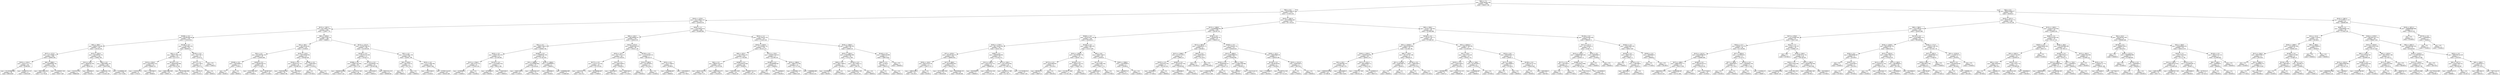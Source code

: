 digraph Tree {
node [shape=box] ;
0 [label="X[4] <= 7.5\nmse = 6306788585.349\nsamples = 1460\nvalue = 180921.196"] ;
1 [label="X[4] <= 6.5\nmse = 2426928665.05\nsamples = 1231\nvalue = 157832.433"] ;
0 -> 1 [labeldistance=2.5, labelangle=45, headlabel="True"] ;
2 [label="X[16] <= 1378.5\nmse = 1411538921.037\nsamples = 912\nvalue = 140383.976"] ;
1 -> 2 ;
3 [label="X[12] <= 1007.5\nmse = 837746927.031\nsamples = 564\nvalue = 124907.778"] ;
2 -> 3 ;
4 [label="X[196] <= 0.5\nmse = 641983560.06\nsamples = 376\nvalue = 113919.918"] ;
3 -> 4 ;
5 [label="X[9] <= 369.5\nmse = 469947374.685\nsamples = 320\nvalue = 119154.316"] ;
4 -> 5 ;
6 [label="X[27] <= 227.0\nmse = 415724968.13\nsamples = 164\nvalue = 109902.061"] ;
5 -> 6 ;
7 [label="X[16] <= 1324.5\nmse = 418221111.111\nsamples = 36\nvalue = 95566.667"] ;
6 -> 7 ;
8 [label="mse = 251193388.889\nsamples = 30\nvalue = 89916.667"] ;
7 -> 8 ;
9 [label="mse = 295684722.222\nsamples = 6\nvalue = 123816.667"] ;
7 -> 9 ;
10 [label="X[6] <= 1989.5\nmse = 340969409.785\nsamples = 128\nvalue = 113933.891"] ;
6 -> 10 ;
11 [label="mse = 289470691.814\nsamples = 125\nvalue = 112778.44"] ;
10 -> 11 ;
12 [label="mse = 113298397.556\nsamples = 3\nvalue = 162077.667"] ;
10 -> 12 ;
13 [label="X[13] <= 645.0\nmse = 342346979.735\nsamples = 156\nvalue = 128881.045"] ;
5 -> 13 ;
14 [label="X[11] <= 86.5\nmse = 18648163.265\nsamples = 7\nvalue = 86342.857"] ;
13 -> 14 ;
15 [label="mse = 1555555.556\nsamples = 3\nvalue = 90666.667"] ;
14 -> 15 ;
16 [label="mse = 6930000.0\nsamples = 4\nvalue = 83100.0"] ;
14 -> 16 ;
17 [label="X[4] <= 4.5\nmse = 268550605.162\nsamples = 149\nvalue = 130879.483"] ;
13 -> 17 ;
18 [label="mse = 236694501.134\nsamples = 21\nvalue = 113245.238"] ;
17 -> 18 ;
19 [label="mse = 214388905.49\nsamples = 128\nvalue = 133772.602"] ;
17 -> 19 ;
20 [label="X[126] <= 0.5\nmse = 573823485.316\nsamples = 56\nvalue = 84009.071"] ;
4 -> 20 ;
21 [label="X[4] <= 3.5\nmse = 462971929.148\nsamples = 52\nvalue = 87275.077"] ;
20 -> 21 ;
22 [label="X[13] <= 924.0\nmse = 335819053.254\nsamples = 13\nvalue = 69469.231"] ;
21 -> 22 ;
23 [label="mse = 131824375.0\nsamples = 8\nvalue = 57025.0"] ;
22 -> 23 ;
24 [label="mse = 17997600.0\nsamples = 5\nvalue = 89380.0"] ;
22 -> 24 ;
25 [label="X[113] <= 0.5\nmse = 364445928.999\nsamples = 39\nvalue = 93210.359"] ;
21 -> 25 ;
26 [label="mse = 248812460.938\nsamples = 24\nvalue = 100831.25"] ;
25 -> 26 ;
27 [label="mse = 307855080.996\nsamples = 15\nvalue = 81016.933"] ;
25 -> 27 ;
28 [label="X[192] <= 0.5\nmse = 73537591.5\nsamples = 4\nvalue = 41551.0"] ;
20 -> 28 ;
29 [label="X[21] <= 2.5\nmse = 5351738.0\nsamples = 3\nvalue = 36737.0"] ;
28 -> 29 ;
30 [label="mse = 42230.25\nsamples = 2\nvalue = 35105.5"] ;
29 -> 30 ;
31 [label="mse = 0.0\nsamples = 1\nvalue = 40000.0"] ;
29 -> 31 ;
32 [label="mse = 0.0\nsamples = 1\nvalue = 55993.0"] ;
28 -> 32 ;
33 [label="X[6] <= 1958.5\nmse = 504875149.154\nsamples = 188\nvalue = 146883.5"] ;
3 -> 33 ;
34 [label="X[2] <= 68.5\nmse = 382140219.44\nsamples = 50\nvalue = 131856.6"] ;
33 -> 34 ;
35 [label="X[5] <= 4.5\nmse = 422186794.136\nsamples = 18\nvalue = 116404.444"] ;
34 -> 35 ;
36 [label="X[249] <= 0.5\nmse = 156250000.0\nsamples = 2\nvalue = 72500.0"] ;
35 -> 36 ;
37 [label="mse = 0.0\nsamples = 1\nvalue = 85000.0"] ;
36 -> 37 ;
38 [label="mse = 0.0\nsamples = 1\nvalue = 60000.0"] ;
36 -> 38 ;
39 [label="X[303] <= 0.5\nmse = 184360109.375\nsamples = 16\nvalue = 121892.5"] ;
35 -> 39 ;
40 [label="mse = 101676041.667\nsamples = 6\nvalue = 135800.0"] ;
39 -> 40 ;
41 [label="mse = 48288736.0\nsamples = 10\nvalue = 113548.0"] ;
39 -> 41 ;
42 [label="X[14] <= 110.0\nmse = 149758356.934\nsamples = 32\nvalue = 140548.438"] ;
34 -> 42 ;
43 [label="X[245] <= 0.5\nmse = 104545747.222\nsamples = 30\nvalue = 142368.333"] ;
42 -> 43 ;
44 [label="mse = 76303300.383\nsamples = 28\nvalue = 140826.786"] ;
43 -> 44 ;
45 [label="mse = 902500.0\nsamples = 2\nvalue = 163950.0"] ;
43 -> 45 ;
46 [label="X[198] <= 0.5\nmse = 33062500.0\nsamples = 2\nvalue = 113250.0"] ;
42 -> 46 ;
47 [label="mse = 0.0\nsamples = 1\nvalue = 107500.0"] ;
46 -> 47 ;
48 [label="mse = 0.0\nsamples = 1\nvalue = 119000.0"] ;
46 -> 48 ;
49 [label="X[13] <= 1151.0\nmse = 437887038.101\nsamples = 138\nvalue = 152328.029"] ;
33 -> 49 ;
50 [label="X[145] <= 0.5\nmse = 261355273.438\nsamples = 72\nvalue = 142543.75"] ;
49 -> 50 ;
51 [label="X[299] <= 0.5\nmse = 229657245.095\nsamples = 58\nvalue = 139111.207"] ;
50 -> 51 ;
52 [label="mse = 284649234.694\nsamples = 14\nvalue = 126107.143"] ;
51 -> 52 ;
53 [label="mse = 141233237.345\nsamples = 44\nvalue = 143248.864"] ;
51 -> 53 ;
54 [label="X[121] <= 0.5\nmse = 141639438.776\nsamples = 14\nvalue = 156764.286"] ;
50 -> 54 ;
55 [label="mse = 49702500.0\nsamples = 2\nvalue = 136950.0"] ;
54 -> 55 ;
56 [label="mse = 80622222.222\nsamples = 12\nvalue = 160066.667"] ;
54 -> 56 ;
57 [label="X[5] <= 4.5\nmse = 412102981.258\nsamples = 66\nvalue = 163001.788"] ;
49 -> 57 ;
58 [label="X[0] <= 628.0\nmse = 26827220.25\nsamples = 2\nvalue = 103779.5"] ;
57 -> 58 ;
59 [label="mse = 0.0\nsamples = 1\nvalue = 98600.0"] ;
58 -> 59 ;
60 [label="mse = 0.0\nsamples = 1\nvalue = 108959.0"] ;
58 -> 60 ;
61 [label="X[23] <= 4.5\nmse = 311115290.594\nsamples = 64\nvalue = 164852.484"] ;
57 -> 61 ;
62 [label="mse = 178222500.0\nsamples = 2\nvalue = 221650.0"] ;
61 -> 62 ;
63 [label="mse = 207982124.632\nsamples = 62\nvalue = 163020.306"] ;
61 -> 63 ;
64 [label="X[26] <= 1.5\nmse = 1324189529.34\nsamples = 348\nvalue = 165466.089"] ;
2 -> 64 ;
65 [label="X[9] <= 142.5\nmse = 865288483.417\nsamples = 101\nvalue = 140816.297"] ;
64 -> 65 ;
66 [label="X[5] <= 4.5\nmse = 466675166.29\nsamples = 55\nvalue = 126004.764"] ;
65 -> 66 ;
67 [label="X[53] <= 0.5\nmse = 292051597.633\nsamples = 13\nvalue = 107338.462"] ;
66 -> 67 ;
68 [label="X[12] <= 1764.0\nmse = 108722222.222\nsamples = 6\nvalue = 121833.333"] ;
67 -> 68 ;
69 [label="mse = 42300000.0\nsamples = 5\nvalue = 118000.0"] ;
68 -> 69 ;
70 [label="mse = 0.0\nsamples = 1\nvalue = 141000.0"] ;
68 -> 70 ;
71 [label="X[152] <= 0.5\nmse = 114744081.633\nsamples = 7\nvalue = 94914.286"] ;
67 -> 71 ;
72 [label="mse = 43760000.0\nsamples = 5\nvalue = 89300.0"] ;
71 -> 72 ;
73 [label="mse = 16402500.0\nsamples = 2\nvalue = 108950.0"] ;
71 -> 73 ;
74 [label="X[204] <= 0.5\nmse = 379496267.293\nsamples = 42\nvalue = 131782.429"] ;
66 -> 74 ;
75 [label="X[3] <= 6060.0\nmse = 314762990.894\nsamples = 37\nvalue = 135158.432"] ;
74 -> 75 ;
76 [label="mse = 104812500.0\nsamples = 6\nvalue = 112650.0"] ;
75 -> 76 ;
77 [label="mse = 238362403.507\nsamples = 31\nvalue = 139514.903"] ;
75 -> 77 ;
78 [label="X[16] <= 1484.0\nmse = 150060000.0\nsamples = 5\nvalue = 106800.0"] ;
74 -> 78 ;
79 [label="mse = 16000000.0\nsamples = 2\nvalue = 93500.0"] ;
78 -> 79 ;
80 [label="mse = 42888888.889\nsamples = 3\nvalue = 115666.667"] ;
78 -> 80 ;
81 [label="X[14] <= 873.0\nmse = 765963030.019\nsamples = 46\nvalue = 158525.739"] ;
65 -> 81 ;
82 [label="X[35] <= 10.5\nmse = 347778712.51\nsamples = 39\nvalue = 151238.051"] ;
81 -> 82 ;
83 [label="X[277] <= 0.5\nmse = 214151714.534\nsamples = 35\nvalue = 147379.543"] ;
82 -> 83 ;
84 [label="mse = 143510107.75\nsamples = 32\nvalue = 145174.5"] ;
83 -> 84 ;
85 [label="mse = 362586666.667\nsamples = 3\nvalue = 170900.0"] ;
83 -> 85 ;
86 [label="X[21] <= 2.5\nmse = 246875000.0\nsamples = 4\nvalue = 185000.0"] ;
82 -> 86 ;
87 [label="mse = 76562500.0\nsamples = 2\nvalue = 198750.0"] ;
86 -> 87 ;
88 [label="mse = 39062500.0\nsamples = 2\nvalue = 171250.0"] ;
86 -> 88 ;
89 [label="X[276] <= 0.5\nmse = 1151356326.531\nsamples = 7\nvalue = 199128.571"] ;
81 -> 89 ;
90 [label="X[14] <= 890.0\nmse = 297562500.0\nsamples = 2\nvalue = 242250.0"] ;
89 -> 90 ;
91 [label="mse = 0.0\nsamples = 1\nvalue = 259500.0"] ;
90 -> 91 ;
92 [label="mse = 0.0\nsamples = 1\nvalue = 225000.0"] ;
90 -> 92 ;
93 [label="X[35] <= 6.5\nmse = 451577600.0\nsamples = 5\nvalue = 181880.0"] ;
89 -> 93 ;
94 [label="mse = 10166666.667\nsamples = 3\nvalue = 198000.0"] ;
93 -> 94 ;
95 [label="mse = 139240000.0\nsamples = 2\nvalue = 157700.0"] ;
93 -> 95 ;
96 [label="X[22] <= 1.5\nmse = 1161784787.332\nsamples = 247\nvalue = 175545.559"] ;
64 -> 96 ;
97 [label="X[16] <= 2140.0\nmse = 971185644.742\nsamples = 214\nvalue = 181321.257"] ;
96 -> 97 ;
98 [label="X[9] <= 623.5\nmse = 741310615.255\nsamples = 197\nvalue = 177793.802"] ;
97 -> 98 ;
99 [label="X[4] <= 5.5\nmse = 486447310.457\nsamples = 132\nvalue = 170276.356"] ;
98 -> 99 ;
100 [label="mse = 491011433.531\nsamples = 28\nvalue = 154477.571"] ;
99 -> 100 ;
101 [label="mse = 399925655.071\nsamples = 104\nvalue = 174529.875"] ;
99 -> 101 ;
102 [label="X[296] <= 0.5\nmse = 911059553.846\nsamples = 65\nvalue = 193060.0"] ;
98 -> 102 ;
103 [label="mse = 716619357.639\nsamples = 36\nvalue = 178454.167"] ;
102 -> 103 ;
104 [label="mse = 558862770.511\nsamples = 29\nvalue = 211191.379"] ;
102 -> 104 ;
105 [label="X[11] <= 176.5\nmse = 1819912520.415\nsamples = 17\nvalue = 222198.235"] ;
97 -> 105 ;
106 [label="X[249] <= 0.5\nmse = 267946666.667\nsamples = 3\nvalue = 149800.0"] ;
105 -> 106 ;
107 [label="mse = 0.0\nsamples = 1\nvalue = 129000.0"] ;
106 -> 107 ;
108 [label="mse = 77440000.0\nsamples = 2\nvalue = 160200.0"] ;
106 -> 108 ;
109 [label="X[25] <= 1985.0\nmse = 788615773.98\nsamples = 14\nvalue = 237712.143"] ;
105 -> 109 ;
110 [label="mse = 313829661.157\nsamples = 11\nvalue = 249815.455"] ;
109 -> 110 ;
111 [label="mse = 22888888.889\nsamples = 3\nvalue = 193333.333"] ;
109 -> 111 ;
112 [label="X[16] <= 2464.5\nmse = 778623594.393\nsamples = 33\nvalue = 138091.03"] ;
96 -> 112 ;
113 [label="X[25] <= 1945.5\nmse = 474009662.689\nsamples = 30\nvalue = 132212.667"] ;
112 -> 113 ;
114 [label="X[83] <= 0.5\nmse = 290177600.0\nsamples = 5\nvalue = 102380.0"] ;
113 -> 114 ;
115 [label="mse = 52250000.0\nsamples = 4\nvalue = 94500.0"] ;
114 -> 115 ;
116 [label="mse = 0.0\nsamples = 1\nvalue = 133900.0"] ;
114 -> 116 ;
117 [label="X[143] <= 0.5\nmse = 297178955.12\nsamples = 25\nvalue = 138179.2"] ;
113 -> 117 ;
118 [label="mse = 201830851.139\nsamples = 24\nvalue = 136103.333"] ;
117 -> 118 ;
119 [label="mse = 0.0\nsamples = 1\nvalue = 188000.0"] ;
117 -> 119 ;
120 [label="X[145] <= 0.5\nmse = 23695416.889\nsamples = 3\nvalue = 196874.667"] ;
112 -> 120 ;
121 [label="X[94] <= 0.5\nmse = 97344.0\nsamples = 2\nvalue = 200312.0"] ;
120 -> 121 ;
122 [label="mse = 0.0\nsamples = 1\nvalue = 200000.0"] ;
121 -> 122 ;
123 [label="mse = 0.0\nsamples = 1\nvalue = 200624.0"] ;
121 -> 123 ;
124 [label="mse = 0.0\nsamples = 1\nvalue = 190000.0"] ;
120 -> 124 ;
125 [label="X[16] <= 1941.0\nmse = 1971049955.987\nsamples = 319\nvalue = 207716.423"] ;
1 -> 125 ;
126 [label="X[12] <= 1469.0\nmse = 1243894899.002\nsamples = 239\nvalue = 194238.745"] ;
125 -> 126 ;
127 [label="X[303] <= 0.5\nmse = 831451877.329\nsamples = 198\nvalue = 185459.611"] ;
126 -> 127 ;
128 [label="X[16] <= 1730.5\nmse = 661730033.942\nsamples = 161\nvalue = 192427.957"] ;
127 -> 128 ;
129 [label="X[7] <= 1978.5\nmse = 583393140.315\nsamples = 126\nvalue = 186893.952"] ;
128 -> 129 ;
130 [label="X[28] <= 145.0\nmse = 665551074.38\nsamples = 11\nvalue = 154072.727"] ;
129 -> 130 ;
131 [label="mse = 168614100.0\nsamples = 10\nvalue = 161230.0"] ;
130 -> 131 ;
132 [label="mse = 0.0\nsamples = 1\nvalue = 82500.0"] ;
130 -> 132 ;
133 [label="X[27] <= 408.0\nmse = 462638926.947\nsamples = 115\nvalue = 190033.374"] ;
129 -> 133 ;
134 [label="mse = 207323467.036\nsamples = 23\nvalue = 169339.087"] ;
133 -> 134 ;
135 [label="mse = 392638569.225\nsamples = 92\nvalue = 195206.946"] ;
133 -> 135 ;
136 [label="X[39] <= 0.5\nmse = 436589508.691\nsamples = 35\nvalue = 212350.371"] ;
128 -> 136 ;
137 [label="X[11] <= 490.0\nmse = 450222222.222\nsamples = 6\nvalue = 188966.667"] ;
136 -> 137 ;
138 [label="mse = 85020000.0\nsamples = 3\nvalue = 206600.0"] ;
137 -> 138 ;
139 [label="mse = 193555555.556\nsamples = 3\nvalue = 171333.333"] ;
137 -> 139 ;
140 [label="X[27] <= 595.5\nmse = 297232079.063\nsamples = 29\nvalue = 217188.379"] ;
136 -> 140 ;
141 [label="mse = 283390117.188\nsamples = 20\nvalue = 211743.75"] ;
140 -> 141 ;
142 [label="mse = 115726398.914\nsamples = 9\nvalue = 229287.556"] ;
140 -> 142 ;
143 [label="X[130] <= 0.5\nmse = 439272380.529\nsamples = 37\nvalue = 155137.892"] ;
127 -> 143 ;
144 [label="X[25] <= 1926.5\nmse = 353794599.728\nsamples = 21\nvalue = 164347.714"] ;
143 -> 144 ;
145 [label="X[271] <= 0.5\nmse = 44181666.667\nsamples = 3\nvalue = 191350.0"] ;
144 -> 145 ;
146 [label="mse = 8850625.0\nsamples = 2\nvalue = 186975.0"] ;
145 -> 146 ;
147 [label="mse = 0.0\nsamples = 1\nvalue = 200100.0"] ;
145 -> 147 ;
148 [label="X[224] <= 0.5\nmse = 263622754.222\nsamples = 18\nvalue = 159847.333"] ;
144 -> 148 ;
149 [label="mse = 152148177.384\nsamples = 17\nvalue = 157191.294"] ;
148 -> 149 ;
150 [label="mse = 0.0\nsamples = 1\nvalue = 205000.0"] ;
148 -> 150 ;
151 [label="X[9] <= 8.0\nmse = 294017500.0\nsamples = 16\nvalue = 143050.0"] ;
143 -> 151 ;
152 [label="X[17] <= 0.5\nmse = 106132892.562\nsamples = 11\nvalue = 134027.273"] ;
151 -> 152 ;
153 [label="mse = 58694100.0\nsamples = 10\nvalue = 131730.0"] ;
152 -> 153 ;
154 [label="mse = 0.0\nsamples = 1\nvalue = 157000.0"] ;
152 -> 154 ;
155 [label="X[36] <= 2008.5\nmse = 134240000.0\nsamples = 5\nvalue = 162900.0"] ;
151 -> 155 ;
156 [label="mse = 44046875.0\nsamples = 4\nvalue = 167875.0"] ;
155 -> 156 ;
157 [label="mse = 0.0\nsamples = 1\nvalue = 143000.0"] ;
155 -> 157 ;
158 [label="X[78] <= 0.5\nmse = 1065997847.81\nsamples = 41\nvalue = 236635.537"] ;
126 -> 158 ;
159 [label="X[11] <= 885.0\nmse = 1180446135.75\nsamples = 8\nvalue = 282046.5"] ;
158 -> 159 ;
160 [label="X[12] <= 1588.0\nmse = 417912720.0\nsamples = 6\nvalue = 298812.0"] ;
159 -> 160 ;
161 [label="X[297] <= 0.5\nmse = 33555555.556\nsamples = 3\nvalue = 281333.333"] ;
160 -> 161 ;
162 [label="mse = 6250000.0\nsamples = 2\nvalue = 277500.0"] ;
161 -> 162 ;
163 [label="mse = 0.0\nsamples = 1\nvalue = 289000.0"] ;
161 -> 163 ;
164 [label="X[282] <= 0.5\nmse = 191262307.556\nsamples = 3\nvalue = 316290.667"] ;
160 -> 164 ;
165 [label="mse = 24364096.0\nsamples = 2\nvalue = 306936.0"] ;
164 -> 165 ;
166 [label="mse = 0.0\nsamples = 1\nvalue = 335000.0"] ;
164 -> 166 ;
167 [label="X[83] <= 0.5\nmse = 95062500.0\nsamples = 2\nvalue = 231750.0"] ;
159 -> 167 ;
168 [label="mse = 0.0\nsamples = 1\nvalue = 241500.0"] ;
167 -> 168 ;
169 [label="mse = 0.0\nsamples = 1\nvalue = 222000.0"] ;
167 -> 169 ;
170 [label="X[263] <= 0.5\nmse = 417144418.755\nsamples = 33\nvalue = 225626.818"] ;
158 -> 170 ;
171 [label="X[12] <= 1660.0\nmse = 314850408.025\nsamples = 26\nvalue = 220564.885"] ;
170 -> 171 ;
172 [label="X[201] <= 0.5\nmse = 192840563.017\nsamples = 22\nvalue = 216247.727"] ;
171 -> 172 ;
173 [label="mse = 110842834.467\nsamples = 21\nvalue = 214211.905"] ;
172 -> 173 ;
174 [label="mse = 0.0\nsamples = 1\nvalue = 259000.0"] ;
172 -> 174 ;
175 [label="X[0] <= 759.0\nmse = 319601506.688\nsamples = 4\nvalue = 244309.25"] ;
171 -> 175 ;
176 [label="mse = 40000.0\nsamples = 2\nvalue = 260200.0"] ;
175 -> 176 ;
177 [label="mse = 134131142.25\nsamples = 2\nvalue = 228418.5"] ;
175 -> 177 ;
178 [label="X[28] <= 141.5\nmse = 348426640.49\nsamples = 7\nvalue = 244428.286"] ;
170 -> 178 ;
179 [label="X[119] <= 0.5\nmse = 90706336.64\nsamples = 5\nvalue = 234299.6"] ;
178 -> 179 ;
180 [label="mse = 17338896.0\nsamples = 2\nvalue = 244164.0"] ;
179 -> 180 ;
181 [label="mse = 31499755.556\nsamples = 3\nvalue = 227723.333"] ;
179 -> 181 ;
182 [label="X[16] <= 1512.0\nmse = 95062500.0\nsamples = 2\nvalue = 269750.0"] ;
178 -> 182 ;
183 [label="mse = 0.0\nsamples = 1\nvalue = 279500.0"] ;
182 -> 183 ;
184 [label="mse = 0.0\nsamples = 1\nvalue = 260000.0"] ;
182 -> 184 ;
185 [label="X[9] <= 938.5\nmse = 1979517700.562\nsamples = 80\nvalue = 247980.988"] ;
125 -> 185 ;
186 [label="X[234] <= 0.5\nmse = 1345307730.771\nsamples = 64\nvalue = 237566.297"] ;
185 -> 186 ;
187 [label="X[3] <= 15626.5\nmse = 940033106.669\nsamples = 42\nvalue = 251186.738"] ;
186 -> 187 ;
188 [label="X[16] <= 2293.0\nmse = 729364224.981\nsamples = 38\nvalue = 246042.579"] ;
187 -> 188 ;
189 [label="X[2] <= 83.5\nmse = 472663506.787\nsamples = 29\nvalue = 237082.379"] ;
188 -> 189 ;
190 [label="mse = 239092679.048\nsamples = 20\nvalue = 227589.95"] ;
189 -> 190 ;
191 [label="mse = 346504800.0\nsamples = 9\nvalue = 258176.667"] ;
189 -> 191 ;
192 [label="X[12] <= 1321.5\nmse = 464236099.111\nsamples = 9\nvalue = 274914.333"] ;
188 -> 192 ;
193 [label="mse = 170047217.265\nsamples = 7\nvalue = 265354.143"] ;
192 -> 193 ;
194 [label="mse = 54390625.0\nsamples = 2\nvalue = 308375.0"] ;
192 -> 194 ;
195 [label="X[8] <= 156.0\nmse = 301765742.188\nsamples = 4\nvalue = 300056.25"] ;
187 -> 195 ;
196 [label="X[2] <= 119.025\nmse = 92881406.25\nsamples = 2\nvalue = 284362.5"] ;
195 -> 196 ;
197 [label="mse = 0.0\nsamples = 1\nvalue = 294000.0"] ;
196 -> 197 ;
198 [label="mse = 0.0\nsamples = 1\nvalue = 274725.0"] ;
196 -> 198 ;
199 [label="X[119] <= 0.5\nmse = 18062500.0\nsamples = 2\nvalue = 315750.0"] ;
195 -> 199 ;
200 [label="mse = 0.0\nsamples = 1\nvalue = 320000.0"] ;
199 -> 200 ;
201 [label="mse = 0.0\nsamples = 1\nvalue = 311500.0"] ;
199 -> 201 ;
202 [label="X[3] <= 16261.0\nmse = 1088707768.595\nsamples = 22\nvalue = 211563.636"] ;
186 -> 202 ;
203 [label="X[1] <= 65.0\nmse = 395123724.49\nsamples = 14\nvalue = 195035.714"] ;
202 -> 203 ;
204 [label="X[297] <= 0.5\nmse = 220422500.0\nsamples = 10\nvalue = 203550.0"] ;
203 -> 204 ;
205 [label="mse = 100296875.0\nsamples = 4\nvalue = 216875.0"] ;
204 -> 205 ;
206 [label="mse = 103222222.222\nsamples = 6\nvalue = 194666.667"] ;
204 -> 206 ;
207 [label="X[15] <= 198.5\nmse = 197562500.0\nsamples = 4\nvalue = 173750.0"] ;
203 -> 207 ;
208 [label="mse = 23166666.667\nsamples = 3\nvalue = 166000.0"] ;
207 -> 208 ;
209 [label="mse = 0.0\nsamples = 1\nvalue = 197000.0"] ;
207 -> 209 ;
210 [label="X[23] <= 8.0\nmse = 987838593.75\nsamples = 8\nvalue = 240487.5"] ;
202 -> 210 ;
211 [label="X[27] <= 559.0\nmse = 306250000.0\nsamples = 2\nvalue = 197500.0"] ;
210 -> 211 ;
212 [label="mse = 0.0\nsamples = 1\nvalue = 215000.0"] ;
211 -> 212 ;
213 [label="mse = 0.0\nsamples = 1\nvalue = 180000.0"] ;
211 -> 213 ;
214 [label="X[129] <= 0.5\nmse = 393734722.222\nsamples = 6\nvalue = 254816.667"] ;
210 -> 214 ;
215 [label="mse = 0.0\nsamples = 1\nvalue = 295000.0"] ;
214 -> 215 ;
216 [label="mse = 84953600.0\nsamples = 5\nvalue = 246780.0"] ;
214 -> 216 ;
217 [label="X[119] <= 0.5\nmse = 2347041963.438\nsamples = 16\nvalue = 289639.75"] ;
185 -> 217 ;
218 [label="X[11] <= 311.5\nmse = 2077959161.0\nsamples = 10\nvalue = 313827.0"] ;
217 -> 218 ;
219 [label="X[12] <= 1183.5\nmse = 1386893348.438\nsamples = 8\nvalue = 329283.75"] ;
218 -> 219 ;
220 [label="X[117] <= 0.5\nmse = 1822500.0\nsamples = 2\nvalue = 275650.0"] ;
219 -> 220 ;
221 [label="mse = 0.0\nsamples = 1\nvalue = 274300.0"] ;
220 -> 221 ;
222 [label="mse = 0.0\nsamples = 1\nvalue = 277000.0"] ;
220 -> 222 ;
223 [label="X[296] <= 0.5\nmse = 570104013.889\nsamples = 6\nvalue = 347161.667"] ;
219 -> 223 ;
224 [label="mse = 20115225.0\nsamples = 2\nvalue = 379485.0"] ;
223 -> 224 ;
225 [label="mse = 61500000.0\nsamples = 4\nvalue = 331000.0"] ;
223 -> 225 ;
226 [label="X[23] <= 8.5\nmse = 64000000.0\nsamples = 2\nvalue = 252000.0"] ;
218 -> 226 ;
227 [label="mse = 0.0\nsamples = 1\nvalue = 244000.0"] ;
226 -> 227 ;
228 [label="mse = 0.0\nsamples = 1\nvalue = 260000.0"] ;
226 -> 228 ;
229 [label="X[165] <= 0.5\nmse = 195410800.556\nsamples = 6\nvalue = 249327.667"] ;
217 -> 229 ;
230 [label="X[220] <= 0.5\nmse = 58823736.75\nsamples = 4\nvalue = 240671.5"] ;
229 -> 230 ;
231 [label="mse = 0.0\nsamples = 1\nvalue = 229000.0"] ;
230 -> 231 ;
232 [label="X[155] <= 0.5\nmse = 17887688.0\nsamples = 3\nvalue = 244562.0"] ;
230 -> 232 ;
233 [label="mse = 4652649.0\nsamples = 2\nvalue = 241843.0"] ;
232 -> 233 ;
234 [label="mse = 0.0\nsamples = 1\nvalue = 250000.0"] ;
232 -> 234 ;
235 [label="X[285] <= 0.5\nmse = 19009600.0\nsamples = 2\nvalue = 266640.0"] ;
229 -> 235 ;
236 [label="mse = 0.0\nsamples = 1\nvalue = 271000.0"] ;
235 -> 236 ;
237 [label="mse = 0.0\nsamples = 1\nvalue = 262280.0"] ;
235 -> 237 ;
238 [label="X[4] <= 8.5\nmse = 8893038849.977\nsamples = 229\nvalue = 305035.9"] ;
0 -> 238 [labeldistance=2.5, labelangle=-45, headlabel="False"] ;
239 [label="X[16] <= 1971.5\nmse = 4058765722.773\nsamples = 168\nvalue = 274735.536"] ;
238 -> 239 ;
240 [label="X[9] <= 940.5\nmse = 2332108528.579\nsamples = 103\nvalue = 249392.466"] ;
239 -> 240 ;
241 [label="X[27] <= 678.0\nmse = 1327343805.961\nsamples = 67\nvalue = 230072.642"] ;
240 -> 241 ;
242 [label="X[35] <= 11.5\nmse = 840987737.976\nsamples = 38\nvalue = 211136.605"] ;
241 -> 242 ;
243 [label="X[13] <= 1412.0\nmse = 654509496.007\nsamples = 33\nvalue = 204980.485"] ;
242 -> 243 ;
244 [label="X[27] <= 499.0\nmse = 488625970.777\nsamples = 22\nvalue = 194311.636"] ;
243 -> 244 ;
245 [label="mse = 368263822.222\nsamples = 15\nvalue = 185253.333"] ;
244 -> 245 ;
246 [label="mse = 193944008.49\nsamples = 7\nvalue = 213722.286"] ;
244 -> 246 ;
247 [label="X[160] <= 0.5\nmse = 303330578.512\nsamples = 11\nvalue = 226318.182"] ;
243 -> 247 ;
248 [label="mse = 0.0\nsamples = 1\nvalue = 270000.0"] ;
247 -> 248 ;
249 [label="mse = 123772500.0\nsamples = 10\nvalue = 221950.0"] ;
247 -> 249 ;
250 [label="X[7] <= 2003.0\nmse = 170789556.0\nsamples = 5\nvalue = 251767.0"] ;
242 -> 250 ;
251 [label="X[27] <= 580.0\nmse = 60062500.0\nsamples = 2\nvalue = 237750.0"] ;
250 -> 251 ;
252 [label="mse = 0.0\nsamples = 1\nvalue = 245500.0"] ;
251 -> 252 ;
253 [label="mse = 0.0\nsamples = 1\nvalue = 230000.0"] ;
251 -> 253 ;
254 [label="X[121] <= 0.5\nmse = 26300605.556\nsamples = 3\nvalue = 261111.667"] ;
250 -> 254 ;
255 [label="mse = 0.0\nsamples = 1\nvalue = 254000.0"] ;
254 -> 255 ;
256 [label="mse = 1519056.25\nsamples = 2\nvalue = 264667.5"] ;
254 -> 256 ;
257 [label="X[21] <= 2.5\nmse = 879111116.787\nsamples = 29\nvalue = 254885.379"] ;
241 -> 257 ;
258 [label="mse = 0.0\nsamples = 1\nvalue = 147000.0"] ;
257 -> 258 ;
259 [label="X[28] <= 164.0\nmse = 479974272.745\nsamples = 28\nvalue = 258738.429"] ;
257 -> 259 ;
260 [label="X[35] <= 5.5\nmse = 285515419.308\nsamples = 17\nvalue = 248956.529"] ;
259 -> 260 ;
261 [label="mse = 271349816.806\nsamples = 6\nvalue = 264567.167"] ;
260 -> 261 ;
262 [label="mse = 87815801.322\nsamples = 11\nvalue = 240441.636"] ;
260 -> 262 ;
263 [label="X[27] <= 865.0\nmse = 404085704.446\nsamples = 11\nvalue = 273855.909"] ;
259 -> 263 ;
264 [label="mse = 228145682.583\nsamples = 6\nvalue = 287902.5"] ;
263 -> 264 ;
265 [label="mse = 94324000.0\nsamples = 5\nvalue = 257000.0"] ;
263 -> 265 ;
266 [label="X[172] <= 0.5\nmse = 2214558805.323\nsamples = 36\nvalue = 285348.806"] ;
240 -> 266 ;
267 [label="X[16] <= 1439.0\nmse = 982439039.781\nsamples = 27\nvalue = 268014.815"] ;
266 -> 267 ;
268 [label="X[24] <= 0.5\nmse = 186166666.667\nsamples = 3\nvalue = 201500.0"] ;
267 -> 268 ;
269 [label="mse = 0.0\nsamples = 1\nvalue = 220000.0"] ;
268 -> 269 ;
270 [label="X[20] <= 0.5\nmse = 22562500.0\nsamples = 2\nvalue = 192250.0"] ;
268 -> 270 ;
271 [label="mse = 0.0\nsamples = 1\nvalue = 187500.0"] ;
270 -> 271 ;
272 [label="mse = 0.0\nsamples = 1\nvalue = 197000.0"] ;
270 -> 272 ;
273 [label="X[12] <= 1655.0\nmse = 459817065.972\nsamples = 24\nvalue = 276329.167"] ;
267 -> 273 ;
274 [label="X[11] <= 65.0\nmse = 218593112.245\nsamples = 14\nvalue = 265321.429"] ;
273 -> 274 ;
275 [label="mse = 0.0\nsamples = 1\nvalue = 235000.0"] ;
274 -> 275 ;
276 [label="mse = 159245562.13\nsamples = 13\nvalue = 267653.846"] ;
274 -> 276 ;
277 [label="X[11] <= 560.0\nmse = 390398400.0\nsamples = 10\nvalue = 291740.0"] ;
273 -> 277 ;
278 [label="mse = 78760000.0\nsamples = 5\nvalue = 309300.0"] ;
277 -> 278 ;
279 [label="mse = 85329600.0\nsamples = 5\nvalue = 274180.0"] ;
277 -> 279 ;
280 [label="X[28] <= 171.0\nmse = 2305311281.951\nsamples = 9\nvalue = 337350.778"] ;
266 -> 280 ;
281 [label="X[27] <= 897.0\nmse = 845963604.16\nsamples = 5\nvalue = 373903.8"] ;
280 -> 281 ;
282 [label="X[29] <= 84.0\nmse = 80818613.188\nsamples = 4\nvalue = 387879.75"] ;
281 -> 282 ;
283 [label="mse = 1286708.667\nsamples = 3\nvalue = 393039.0"] ;
282 -> 283 ;
284 [label="mse = 0.0\nsamples = 1\nvalue = 372402.0"] ;
282 -> 284 ;
285 [label="mse = 0.0\nsamples = 1\nvalue = 318000.0"] ;
281 -> 285 ;
286 [label="X[3] <= 10742.0\nmse = 371648722.25\nsamples = 4\nvalue = 291659.5"] ;
280 -> 286 ;
287 [label="X[45] <= 0.5\nmse = 163308100.667\nsamples = 3\nvalue = 282546.0"] ;
286 -> 287 ;
288 [label="mse = 0.0\nsamples = 1\nvalue = 264561.0"] ;
287 -> 288 ;
289 [label="mse = 2366982.25\nsamples = 2\nvalue = 291538.5"] ;
287 -> 289 ;
290 [label="mse = 0.0\nsamples = 1\nvalue = 319000.0"] ;
286 -> 290 ;
291 [label="X[13] <= 1383.5\nmse = 4164353743.939\nsamples = 65\nvalue = 314894.554"] ;
239 -> 291 ;
292 [label="X[26] <= 2.5\nmse = 2182202500.244\nsamples = 33\nvalue = 281147.242"] ;
291 -> 292 ;
293 [label="X[297] <= 0.5\nmse = 1644188042.693\nsamples = 15\nvalue = 249211.8"] ;
292 -> 293 ;
294 [label="X[3] <= 9307.5\nmse = 523147235.087\nsamples = 14\nvalue = 258298.357"] ;
293 -> 294 ;
295 [label="X[9] <= 32.0\nmse = 49872428.667\nsamples = 3\nvalue = 296759.0"] ;
294 -> 295 ;
296 [label="mse = 0.0\nsamples = 1\nvalue = 287000.0"] ;
295 -> 296 ;
297 [label="mse = 3380082.25\nsamples = 2\nvalue = 301638.5"] ;
295 -> 297 ;
298 [label="X[23] <= 8.5\nmse = 138773553.719\nsamples = 11\nvalue = 247809.091"] ;
294 -> 298 ;
299 [label="mse = 64555555.556\nsamples = 6\nvalue = 239166.667"] ;
298 -> 299 ;
300 [label="mse = 30649600.0\nsamples = 5\nvalue = 258180.0"] ;
298 -> 300 ;
301 [label="mse = 0.0\nsamples = 1\nvalue = 122000.0"] ;
293 -> 301 ;
302 [label="X[29] <= 99.0\nmse = 1072409366.099\nsamples = 18\nvalue = 307760.111"] ;
292 -> 302 ;
303 [label="X[163] <= 0.5\nmse = 648730513.21\nsamples = 10\nvalue = 287971.3"] ;
302 -> 303 ;
304 [label="X[11] <= 398.0\nmse = 336049946.609\nsamples = 8\nvalue = 297714.125"] ;
303 -> 304 ;
305 [label="mse = 169000000.0\nsamples = 2\nvalue = 323000.0"] ;
304 -> 305 ;
306 [label="mse = 107566384.583\nsamples = 6\nvalue = 289285.5"] ;
304 -> 306 ;
307 [label="X[11] <= 729.5\nmse = 1000000.0\nsamples = 2\nvalue = 249000.0"] ;
303 -> 307 ;
308 [label="mse = 0.0\nsamples = 1\nvalue = 250000.0"] ;
307 -> 308 ;
309 [label="mse = 0.0\nsamples = 1\nvalue = 248000.0"] ;
307 -> 309 ;
310 [label="X[27] <= 661.0\nmse = 500641242.609\nsamples = 8\nvalue = 332496.125"] ;
302 -> 310 ;
311 [label="mse = 0.0\nsamples = 1\nvalue = 285000.0"] ;
310 -> 311 ;
312 [label="X[23] <= 9.5\nmse = 203854172.775\nsamples = 7\nvalue = 339281.286"] ;
310 -> 312 ;
313 [label="mse = 83754400.0\nsamples = 5\nvalue = 331810.0"] ;
312 -> 313 ;
314 [label="mse = 15677640.25\nsamples = 2\nvalue = 357959.5"] ;
312 -> 314 ;
315 [label="X[2] <= 62.5\nmse = 3822802872.687\nsamples = 32\nvalue = 349696.469"] ;
291 -> 315 ;
316 [label="X[276] <= 0.5\nmse = 3048687500.0\nsamples = 4\nvalue = 443250.0"] ;
315 -> 316 ;
317 [label="mse = 0.0\nsamples = 1\nvalue = 538000.0"] ;
316 -> 317 ;
318 [label="X[16] <= 2272.5\nmse = 74888888.889\nsamples = 3\nvalue = 411666.667"] ;
316 -> 318 ;
319 [label="mse = 0.0\nsamples = 1\nvalue = 423000.0"] ;
318 -> 319 ;
320 [label="X[219] <= 0.5\nmse = 16000000.0\nsamples = 2\nvalue = 406000.0"] ;
318 -> 320 ;
321 [label="mse = 0.0\nsamples = 1\nvalue = 410000.0"] ;
320 -> 321 ;
322 [label="mse = 0.0\nsamples = 1\nvalue = 402000.0"] ;
320 -> 322 ;
323 [label="X[2] <= 106.0\nmse = 2504449850.932\nsamples = 28\nvalue = 336331.679"] ;
315 -> 323 ;
324 [label="X[19] <= 2.5\nmse = 1975724279.61\nsamples = 25\nvalue = 327171.48"] ;
323 -> 324 ;
325 [label="X[11] <= 583.5\nmse = 1086329732.054\nsamples = 21\nvalue = 314448.429"] ;
324 -> 325 ;
326 [label="mse = 540913619.0\nsamples = 12\nvalue = 330177.0"] ;
325 -> 326 ;
327 [label="mse = 1043899787.556\nsamples = 9\nvalue = 293477.0"] ;
325 -> 327 ;
328 [label="X[251] <= 0.5\nmse = 1333488168.75\nsamples = 4\nvalue = 393967.5"] ;
324 -> 328 ;
329 [label="mse = 420250000.0\nsamples = 2\nvalue = 360500.0"] ;
328 -> 329 ;
330 [label="mse = 6579225.0\nsamples = 2\nvalue = 427435.0"] ;
328 -> 330 ;
331 [label="X[150] <= 0.5\nmse = 384222222.222\nsamples = 3\nvalue = 412666.667"] ;
323 -> 331 ;
332 [label="X[8] <= 440.5\nmse = 16000000.0\nsamples = 2\nvalue = 399000.0"] ;
331 -> 332 ;
333 [label="mse = 0.0\nsamples = 1\nvalue = 395000.0"] ;
332 -> 333 ;
334 [label="mse = 0.0\nsamples = 1\nvalue = 403000.0"] ;
332 -> 334 ;
335 [label="mse = 0.0\nsamples = 1\nvalue = 440000.0"] ;
331 -> 335 ;
336 [label="X[14] <= 1667.0\nmse = 12714598711.223\nsamples = 61\nvalue = 388486.082"] ;
238 -> 336 ;
337 [label="X[26] <= 2.5\nmse = 7626596083.192\nsamples = 58\nvalue = 371942.259"] ;
336 -> 337 ;
338 [label="X[2] <= 115.0\nmse = 2596171104.01\nsamples = 10\nvalue = 282349.3"] ;
337 -> 338 ;
339 [label="X[16] <= 1696.5\nmse = 710149345.484\nsamples = 8\nvalue = 303061.625"] ;
338 -> 339 ;
340 [label="X[11] <= 244.0\nmse = 609787892.0\nsamples = 4\nvalue = 283158.0"] ;
339 -> 340 ;
341 [label="mse = 0.0\nsamples = 1\nvalue = 325000.0"] ;
340 -> 341 ;
342 [label="X[3] <= 8081.0\nmse = 34938094.222\nsamples = 3\nvalue = 269210.667"] ;
340 -> 342 ;
343 [label="mse = 0.0\nsamples = 1\nvalue = 277500.0"] ;
342 -> 343 ;
344 [label="mse = 872356.0\nsamples = 2\nvalue = 265066.0"] ;
342 -> 344 ;
345 [label="X[140] <= 0.5\nmse = 18202222.688\nsamples = 4\nvalue = 322965.25"] ;
339 -> 345 ;
346 [label="X[116] <= 0.5\nmse = 3802500.0\nsamples = 2\nvalue = 326950.0"] ;
345 -> 346 ;
347 [label="mse = 0.0\nsamples = 1\nvalue = 325000.0"] ;
346 -> 347 ;
348 [label="mse = 0.0\nsamples = 1\nvalue = 328900.0"] ;
346 -> 348 ;
349 [label="X[172] <= 0.5\nmse = 845480.25\nsamples = 2\nvalue = 318980.5"] ;
345 -> 349 ;
350 [label="mse = 0.0\nsamples = 1\nvalue = 319900.0"] ;
349 -> 350 ;
351 [label="mse = 0.0\nsamples = 1\nvalue = 318061.0"] ;
349 -> 351 ;
352 [label="X[8] <= 398.0\nmse = 1560250000.0\nsamples = 2\nvalue = 199500.0"] ;
338 -> 352 ;
353 [label="mse = 0.0\nsamples = 1\nvalue = 239000.0"] ;
352 -> 353 ;
354 [label="mse = 0.0\nsamples = 1\nvalue = 160000.0"] ;
352 -> 354 ;
355 [label="X[16] <= 2229.0\nmse = 6653941141.373\nsamples = 48\nvalue = 390607.458"] ;
337 -> 355 ;
356 [label="X[13] <= 2019.0\nmse = 1645143472.661\nsamples = 27\nvalue = 355747.926"] ;
355 -> 356 ;
357 [label="X[9] <= 1267.5\nmse = 1010781443.467\nsamples = 23\nvalue = 345088.478"] ;
356 -> 357 ;
358 [label="X[13] <= 1913.5\nmse = 688435009.982\nsamples = 15\nvalue = 331241.133"] ;
357 -> 358 ;
359 [label="mse = 406800855.669\nsamples = 13\nvalue = 324053.154"] ;
358 -> 359 ;
360 [label="mse = 288369.0\nsamples = 2\nvalue = 377963.0"] ;
358 -> 360 ;
361 [label="X[164] <= 0.5\nmse = 581534260.438\nsamples = 8\nvalue = 371052.25"] ;
357 -> 361 ;
362 [label="mse = 151654709.061\nsamples = 7\nvalue = 379059.714"] ;
361 -> 362 ;
363 [label="mse = 0.0\nsamples = 1\nvalue = 315000.0"] ;
361 -> 363 ;
364 [label="X[0] <= 1035.0\nmse = 882700451.188\nsamples = 4\nvalue = 417039.75"] ;
356 -> 364 ;
365 [label="X[11] <= 506.0\nmse = 154629232.667\nsamples = 3\nvalue = 401053.0"] ;
364 -> 365 ;
366 [label="mse = 0.0\nsamples = 1\nvalue = 385000.0"] ;
365 -> 366 ;
367 [label="mse = 38669742.25\nsamples = 2\nvalue = 409079.5"] ;
365 -> 367 ;
368 [label="mse = 0.0\nsamples = 1\nvalue = 465000.0"] ;
364 -> 368 ;
369 [label="X[6] <= 2007.5\nmse = 9522662063.361\nsamples = 21\nvalue = 435426.857"] ;
355 -> 369 ;
370 [label="X[16] <= 4142.0\nmse = 7215865339.918\nsamples = 14\nvalue = 393523.286"] ;
369 -> 370 ;
371 [label="X[13] <= 1424.0\nmse = 4160233753.101\nsamples = 13\nvalue = 409582.769"] ;
370 -> 371 ;
372 [label="mse = 63332435.688\nsamples = 4\nvalue = 336452.75"] ;
371 -> 372 ;
373 [label="mse = 2547795016.889\nsamples = 9\nvalue = 442085.0"] ;
371 -> 373 ;
374 [label="mse = 0.0\nsamples = 1\nvalue = 184750.0"] ;
370 -> 374 ;
375 [label="X[35] <= 5.0\nmse = 3600799719.429\nsamples = 7\nvalue = 519234.0"] ;
369 -> 375 ;
376 [label="X[9] <= 1977.5\nmse = 535037368.222\nsamples = 3\nvalue = 583196.667"] ;
375 -> 376 ;
377 [label="mse = 195063122.25\nsamples = 2\nvalue = 568966.5"] ;
376 -> 377 ;
378 [label="mse = 0.0\nsamples = 1\nvalue = 611657.0"] ;
376 -> 378 ;
379 [label="X[8] <= 584.0\nmse = 530391653.5\nsamples = 4\nvalue = 471262.0"] ;
375 -> 379 ;
380 [label="mse = 8091180.25\nsamples = 2\nvalue = 449105.5"] ;
379 -> 380 ;
381 [label="mse = 70871142.25\nsamples = 2\nvalue = 493418.5"] ;
379 -> 381 ;
382 [label="X[16] <= 3971.5\nmse = 3488888888.889\nsamples = 3\nvalue = 708333.333"] ;
336 -> 382 ;
383 [label="mse = 0.0\nsamples = 1\nvalue = 625000.0"] ;
382 -> 383 ;
384 [label="X[132] <= 0.5\nmse = 25000000.0\nsamples = 2\nvalue = 750000.0"] ;
382 -> 384 ;
385 [label="mse = 0.0\nsamples = 1\nvalue = 755000.0"] ;
384 -> 385 ;
386 [label="mse = 0.0\nsamples = 1\nvalue = 745000.0"] ;
384 -> 386 ;
}